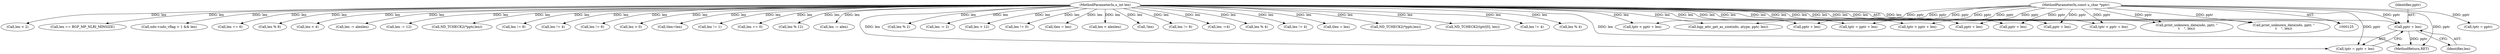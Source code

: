 digraph "0_tcpdump_d10a0f980fe8f9407ab1ffbd612641433ebe175e@pointer" {
"1002121" [label="(Call,pptr + len)"];
"1000128" [label="(MethodParameterIn,const u_char *pptr)"];
"1000129" [label="(MethodParameterIn,u_int len)"];
"1002673" [label="(Call,len -=4)"];
"1000206" [label="(Call,tptr < pptr + len)"];
"1000385" [label="(Call,ND_TCHECK2(tptr[0], len))"];
"1000142" [label="(Call,tptr = pptr)"];
"1000312" [label="(Call,len != 4)"];
"1000471" [label="(Call,len % 4)"];
"1000391" [label="(Call,len == 6)"];
"1002919" [label="(MethodReturn,RET)"];
"1002654" [label="(Call,len < 4)"];
"1000145" [label="(Call,tlen=len)"];
"1002817" [label="(Call,len == 0)"];
"1002810" [label="(Call,len -= alen)"];
"1002122" [label="(Identifier,pptr)"];
"1001167" [label="(Call,tptr < pptr + len)"];
"1000180" [label="(Call,len % 2)"];
"1002705" [label="(Call,len -= 2)"];
"1002861" [label="(Call,len > 12)"];
"1000362" [label="(Call,len != 0)"];
"1002405" [label="(Call,tlen = len)"];
"1002719" [label="(Call,len < alenlen)"];
"1000129" [label="(MethodParameterIn,u_int len)"];
"1002119" [label="(Call,tptr = pptr + len)"];
"1000190" [label="(Call,!len)"];
"1000376" [label="(Call,len != 8)"];
"1002123" [label="(Identifier,len)"];
"1000208" [label="(Call,pptr + len)"];
"1001691" [label="(Call,tptr < pptr + len)"];
"1000573" [label="(Call,len % 4)"];
"1000548" [label="(Call,len != 4)"];
"1002562" [label="(Call,tlen = len)"];
"1002874" [label="(Call,ND_TCHECK2(*pptr,len))"];
"1000200" [label="(Call,bgp_attr_get_as_size(ndo, atype, pptr, len))"];
"1000128" [label="(MethodParameterIn,const u_char *pptr)"];
"1001693" [label="(Call,pptr + len)"];
"1001623" [label="(Call,tptr = pptr + len)"];
"1002688" [label="(Call,len < 2)"];
"1001680" [label="(Call,len == BGP_MP_NLRI_MINSIZE)"];
"1002897" [label="(Call,ndo->ndo_vflag > 1 && len)"];
"1001625" [label="(Call,pptr + len)"];
"1002136" [label="(Call,len % 8)"];
"1001169" [label="(Call,pptr + len)"];
"1002731" [label="(Call,len -= alenlen)"];
"1002869" [label="(Call,len -= 12)"];
"1002905" [label="(Call,ND_TCHECK2(*pptr,len))"];
"1000436" [label="(Call,len != 8)"];
"1000338" [label="(Call,len != 4)"];
"1000373" [label="(Call,len != 6)"];
"1002121" [label="(Call,pptr + len)"];
"1002834" [label="(Call,len > 0)"];
"1002909" [label="(Call,print_unknown_data(ndo, pptr, \"\n\t    \", len))"];
"1000153" [label="(Call,len != 1)"];
"1002890" [label="(Call,print_unknown_data(ndo, pptr, \"\n\t    \", len))"];
"1002820" [label="(Call,len % 12)"];
"1002121" -> "1002119"  [label="AST: "];
"1002121" -> "1002123"  [label="CFG: "];
"1002122" -> "1002121"  [label="AST: "];
"1002123" -> "1002121"  [label="AST: "];
"1002119" -> "1002121"  [label="CFG: "];
"1002121" -> "1002919"  [label="DDG: pptr"];
"1000128" -> "1002121"  [label="DDG: pptr"];
"1000129" -> "1002121"  [label="DDG: len"];
"1000128" -> "1000125"  [label="AST: "];
"1000128" -> "1002919"  [label="DDG: pptr"];
"1000128" -> "1000142"  [label="DDG: pptr"];
"1000128" -> "1000200"  [label="DDG: pptr"];
"1000128" -> "1000206"  [label="DDG: pptr"];
"1000128" -> "1000208"  [label="DDG: pptr"];
"1000128" -> "1001167"  [label="DDG: pptr"];
"1000128" -> "1001169"  [label="DDG: pptr"];
"1000128" -> "1001623"  [label="DDG: pptr"];
"1000128" -> "1001625"  [label="DDG: pptr"];
"1000128" -> "1001691"  [label="DDG: pptr"];
"1000128" -> "1001693"  [label="DDG: pptr"];
"1000128" -> "1002119"  [label="DDG: pptr"];
"1000128" -> "1002890"  [label="DDG: pptr"];
"1000128" -> "1002909"  [label="DDG: pptr"];
"1000129" -> "1000125"  [label="AST: "];
"1000129" -> "1002919"  [label="DDG: len"];
"1000129" -> "1000145"  [label="DDG: len"];
"1000129" -> "1000153"  [label="DDG: len"];
"1000129" -> "1000180"  [label="DDG: len"];
"1000129" -> "1000190"  [label="DDG: len"];
"1000129" -> "1000200"  [label="DDG: len"];
"1000129" -> "1000206"  [label="DDG: len"];
"1000129" -> "1000208"  [label="DDG: len"];
"1000129" -> "1000312"  [label="DDG: len"];
"1000129" -> "1000338"  [label="DDG: len"];
"1000129" -> "1000362"  [label="DDG: len"];
"1000129" -> "1000373"  [label="DDG: len"];
"1000129" -> "1000376"  [label="DDG: len"];
"1000129" -> "1000385"  [label="DDG: len"];
"1000129" -> "1000391"  [label="DDG: len"];
"1000129" -> "1000436"  [label="DDG: len"];
"1000129" -> "1000471"  [label="DDG: len"];
"1000129" -> "1000548"  [label="DDG: len"];
"1000129" -> "1000573"  [label="DDG: len"];
"1000129" -> "1001167"  [label="DDG: len"];
"1000129" -> "1001169"  [label="DDG: len"];
"1000129" -> "1001623"  [label="DDG: len"];
"1000129" -> "1001625"  [label="DDG: len"];
"1000129" -> "1001680"  [label="DDG: len"];
"1000129" -> "1001691"  [label="DDG: len"];
"1000129" -> "1001693"  [label="DDG: len"];
"1000129" -> "1002119"  [label="DDG: len"];
"1000129" -> "1002136"  [label="DDG: len"];
"1000129" -> "1002405"  [label="DDG: len"];
"1000129" -> "1002562"  [label="DDG: len"];
"1000129" -> "1002654"  [label="DDG: len"];
"1000129" -> "1002673"  [label="DDG: len"];
"1000129" -> "1002688"  [label="DDG: len"];
"1000129" -> "1002705"  [label="DDG: len"];
"1000129" -> "1002719"  [label="DDG: len"];
"1000129" -> "1002731"  [label="DDG: len"];
"1000129" -> "1002810"  [label="DDG: len"];
"1000129" -> "1002817"  [label="DDG: len"];
"1000129" -> "1002820"  [label="DDG: len"];
"1000129" -> "1002834"  [label="DDG: len"];
"1000129" -> "1002861"  [label="DDG: len"];
"1000129" -> "1002869"  [label="DDG: len"];
"1000129" -> "1002874"  [label="DDG: len"];
"1000129" -> "1002890"  [label="DDG: len"];
"1000129" -> "1002897"  [label="DDG: len"];
"1000129" -> "1002905"  [label="DDG: len"];
"1000129" -> "1002909"  [label="DDG: len"];
}
